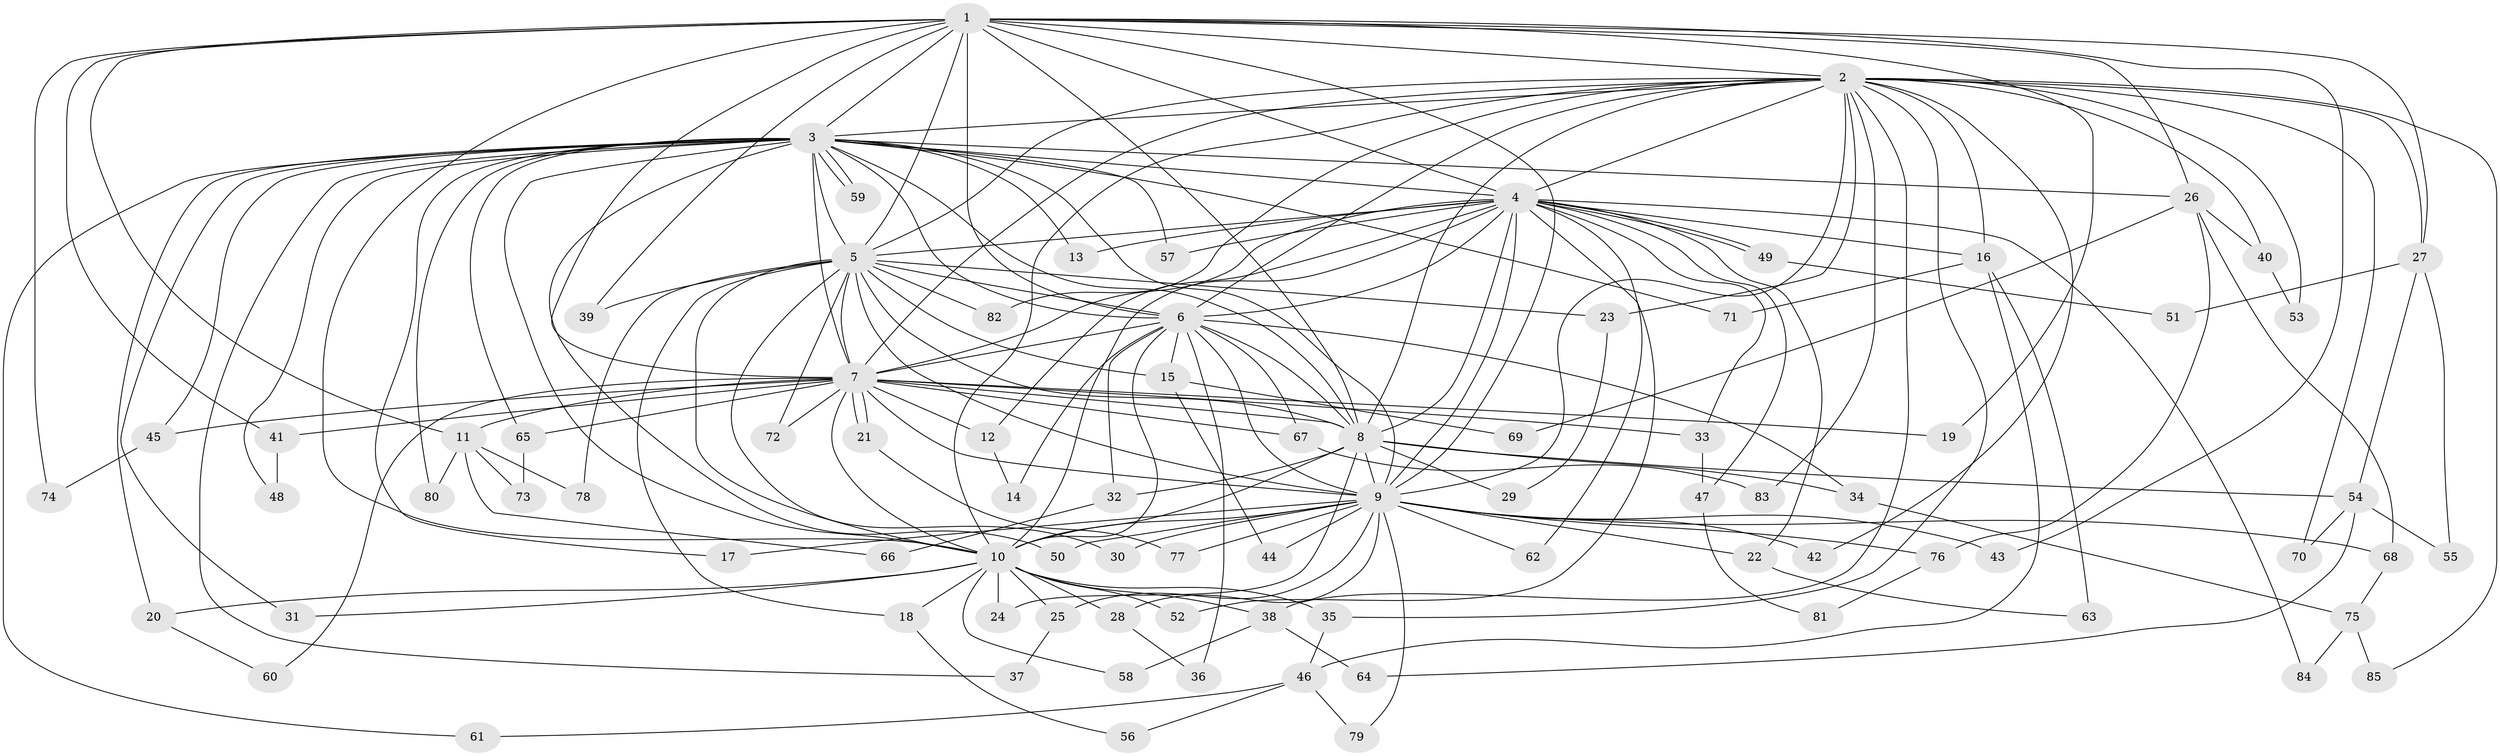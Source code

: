 // coarse degree distribution, {19: 0.03389830508474576, 18: 0.03389830508474576, 22: 0.03389830508474576, 16: 0.01694915254237288, 14: 0.01694915254237288, 21: 0.01694915254237288, 13: 0.01694915254237288, 6: 0.03389830508474576, 3: 0.2542372881355932, 2: 0.4406779661016949, 4: 0.05084745762711865, 5: 0.05084745762711865}
// Generated by graph-tools (version 1.1) at 2025/41/03/06/25 10:41:44]
// undirected, 85 vertices, 195 edges
graph export_dot {
graph [start="1"]
  node [color=gray90,style=filled];
  1;
  2;
  3;
  4;
  5;
  6;
  7;
  8;
  9;
  10;
  11;
  12;
  13;
  14;
  15;
  16;
  17;
  18;
  19;
  20;
  21;
  22;
  23;
  24;
  25;
  26;
  27;
  28;
  29;
  30;
  31;
  32;
  33;
  34;
  35;
  36;
  37;
  38;
  39;
  40;
  41;
  42;
  43;
  44;
  45;
  46;
  47;
  48;
  49;
  50;
  51;
  52;
  53;
  54;
  55;
  56;
  57;
  58;
  59;
  60;
  61;
  62;
  63;
  64;
  65;
  66;
  67;
  68;
  69;
  70;
  71;
  72;
  73;
  74;
  75;
  76;
  77;
  78;
  79;
  80;
  81;
  82;
  83;
  84;
  85;
  1 -- 2;
  1 -- 3;
  1 -- 4;
  1 -- 5;
  1 -- 6;
  1 -- 7;
  1 -- 8;
  1 -- 9;
  1 -- 10;
  1 -- 11;
  1 -- 19;
  1 -- 26;
  1 -- 27;
  1 -- 39;
  1 -- 41;
  1 -- 43;
  1 -- 74;
  2 -- 3;
  2 -- 4;
  2 -- 5;
  2 -- 6;
  2 -- 7;
  2 -- 8;
  2 -- 9;
  2 -- 10;
  2 -- 16;
  2 -- 23;
  2 -- 27;
  2 -- 35;
  2 -- 38;
  2 -- 40;
  2 -- 42;
  2 -- 53;
  2 -- 70;
  2 -- 82;
  2 -- 83;
  2 -- 85;
  3 -- 4;
  3 -- 5;
  3 -- 6;
  3 -- 7;
  3 -- 8;
  3 -- 9;
  3 -- 10;
  3 -- 13;
  3 -- 17;
  3 -- 20;
  3 -- 26;
  3 -- 31;
  3 -- 37;
  3 -- 45;
  3 -- 48;
  3 -- 50;
  3 -- 57;
  3 -- 59;
  3 -- 59;
  3 -- 61;
  3 -- 65;
  3 -- 71;
  3 -- 80;
  4 -- 5;
  4 -- 6;
  4 -- 7;
  4 -- 8;
  4 -- 9;
  4 -- 10;
  4 -- 12;
  4 -- 13;
  4 -- 16;
  4 -- 22;
  4 -- 33;
  4 -- 47;
  4 -- 49;
  4 -- 49;
  4 -- 52;
  4 -- 57;
  4 -- 62;
  4 -- 84;
  5 -- 6;
  5 -- 7;
  5 -- 8;
  5 -- 9;
  5 -- 10;
  5 -- 15;
  5 -- 18;
  5 -- 23;
  5 -- 30;
  5 -- 39;
  5 -- 72;
  5 -- 78;
  5 -- 82;
  6 -- 7;
  6 -- 8;
  6 -- 9;
  6 -- 10;
  6 -- 14;
  6 -- 15;
  6 -- 32;
  6 -- 34;
  6 -- 36;
  6 -- 67;
  7 -- 8;
  7 -- 9;
  7 -- 10;
  7 -- 11;
  7 -- 12;
  7 -- 19;
  7 -- 21;
  7 -- 21;
  7 -- 33;
  7 -- 41;
  7 -- 45;
  7 -- 60;
  7 -- 65;
  7 -- 67;
  7 -- 72;
  8 -- 9;
  8 -- 10;
  8 -- 24;
  8 -- 29;
  8 -- 32;
  8 -- 34;
  8 -- 54;
  9 -- 10;
  9 -- 17;
  9 -- 22;
  9 -- 25;
  9 -- 28;
  9 -- 30;
  9 -- 42;
  9 -- 43;
  9 -- 44;
  9 -- 50;
  9 -- 62;
  9 -- 68;
  9 -- 76;
  9 -- 77;
  9 -- 79;
  10 -- 18;
  10 -- 20;
  10 -- 24;
  10 -- 25;
  10 -- 28;
  10 -- 31;
  10 -- 35;
  10 -- 38;
  10 -- 52;
  10 -- 58;
  11 -- 66;
  11 -- 73;
  11 -- 78;
  11 -- 80;
  12 -- 14;
  15 -- 44;
  15 -- 69;
  16 -- 46;
  16 -- 63;
  16 -- 71;
  18 -- 56;
  20 -- 60;
  21 -- 77;
  22 -- 63;
  23 -- 29;
  25 -- 37;
  26 -- 40;
  26 -- 68;
  26 -- 69;
  26 -- 76;
  27 -- 51;
  27 -- 54;
  27 -- 55;
  28 -- 36;
  32 -- 66;
  33 -- 47;
  34 -- 75;
  35 -- 46;
  38 -- 58;
  38 -- 64;
  40 -- 53;
  41 -- 48;
  45 -- 74;
  46 -- 56;
  46 -- 61;
  46 -- 79;
  47 -- 81;
  49 -- 51;
  54 -- 55;
  54 -- 64;
  54 -- 70;
  65 -- 73;
  67 -- 83;
  68 -- 75;
  75 -- 84;
  75 -- 85;
  76 -- 81;
}
